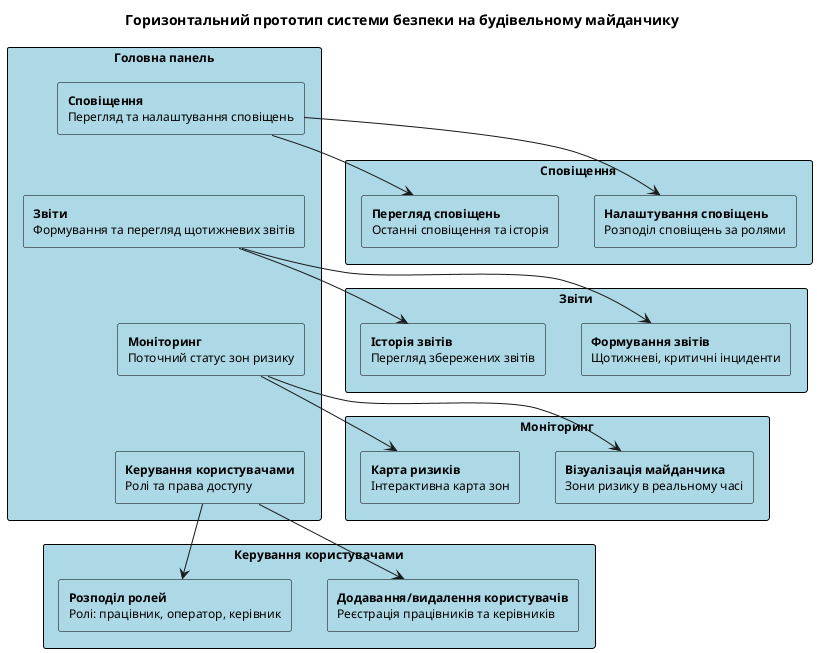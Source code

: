 @startuml
!define RECTANGLE_ICON_COLOR #ADD8E6
skinparam rectangle {
    BackgroundColor RECTANGLE_ICON_COLOR
    BorderColor black
    FontSize 12
    FontColor black
}
title Горизонтальний прототип системи безпеки на будівельному майданчику

rectangle "<b>Головна панель</b>" {
    rectangle "<b>Сповіщення</b>\nПерегляд та налаштування сповіщень" as Notifications
    rectangle "<b>Звіти</b>\nФормування та перегляд щотижневих звітів" as Reports
    rectangle "<b>Моніторинг</b>\nПоточний статус зон ризику" as Monitoring
    rectangle "<b>Керування користувачами</b>\nРолі та права доступу" as UserManagement
}

rectangle "<b>Сповіщення</b>" {
    rectangle "<b>Налаштування сповіщень</b>\nРозподіл сповіщень за ролями" as NotificationSettings
    rectangle "<b>Перегляд сповіщень</b>\nОстанні сповіщення та історія" as ViewNotifications
}

rectangle "<b>Звіти</b>" {
    rectangle "<b>Формування звітів</b>\nЩотижневі, критичні інциденти" as ReportGeneration
    rectangle "<b>Історія звітів</b>\nПерегляд збережених звітів" as ReportHistory
}

rectangle "<b>Моніторинг</b>" {
    rectangle "<b>Візуалізація майданчика</b>\nЗони ризику в реальному часі" as SiteView
    rectangle "<b>Карта ризиків</b>\nІнтерактивна карта зон" as RiskMap
}

rectangle "<b>Керування користувачами</b>" {
    rectangle "<b>Додавання/видалення користувачів</b>\nРеєстрація працівників та керівників" as AddUsers
    rectangle "<b>Розподіл ролей</b>\nРолі: працівник, оператор, керівник" as RoleAssignment
}

Notifications -[hidden]-> Reports
Reports -[hidden]-> Monitoring
Monitoring -[hidden]-> UserManagement

Notifications --> NotificationSettings
Notifications --> ViewNotifications
Reports --> ReportGeneration
Reports --> ReportHistory
Monitoring --> SiteView
Monitoring --> RiskMap
UserManagement --> AddUsers
UserManagement --> RoleAssignment
@enduml
